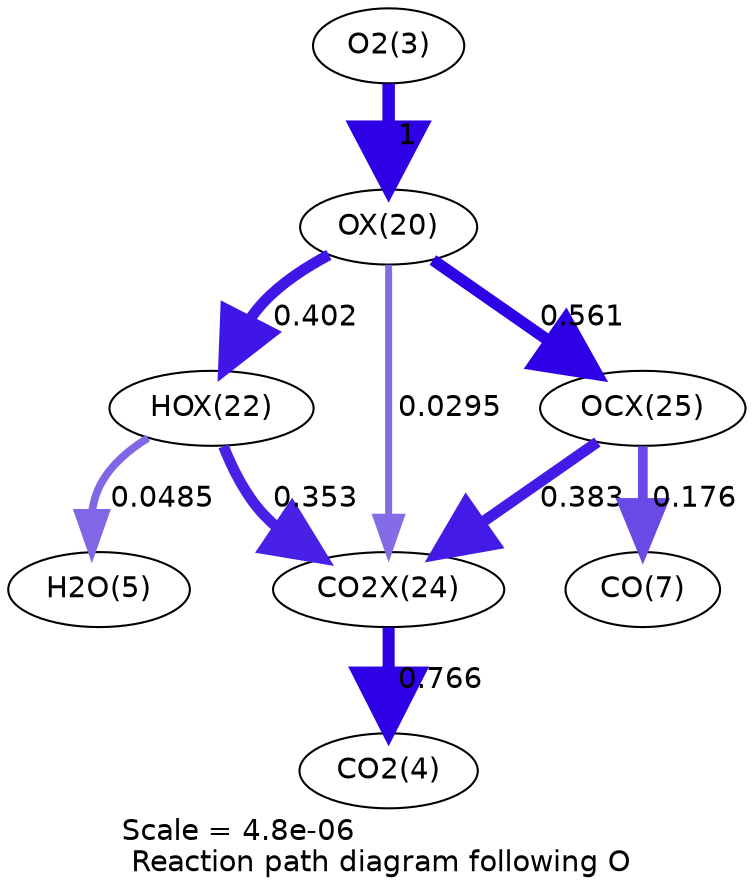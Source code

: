 digraph reaction_paths {
center=1;
s5 -> s23[fontname="Helvetica", penwidth=6, arrowsize=3, color="0.7, 1.5, 0.9"
, label=" 1"];
s23 -> s25[fontname="Helvetica", penwidth=5.31, arrowsize=2.66, color="0.7, 0.902, 0.9"
, label=" 0.402"];
s23 -> s28[fontname="Helvetica", penwidth=5.56, arrowsize=2.78, color="0.7, 1.06, 0.9"
, label=" 0.561"];
s23 -> s27[fontname="Helvetica", penwidth=3.34, arrowsize=1.67, color="0.7, 0.529, 0.9"
, label=" 0.0295"];
s25 -> s7[fontname="Helvetica", penwidth=3.72, arrowsize=1.86, color="0.7, 0.549, 0.9"
, label=" 0.0485"];
s25 -> s27[fontname="Helvetica", penwidth=5.21, arrowsize=2.61, color="0.7, 0.853, 0.9"
, label=" 0.353"];
s28 -> s9[fontname="Helvetica", penwidth=4.69, arrowsize=2.34, color="0.7, 0.676, 0.9"
, label=" 0.176"];
s28 -> s27[fontname="Helvetica", penwidth=5.28, arrowsize=2.64, color="0.7, 0.883, 0.9"
, label=" 0.383"];
s27 -> s6[fontname="Helvetica", penwidth=5.8, arrowsize=2.9, color="0.7, 1.27, 0.9"
, label=" 0.766"];
s5 [ fontname="Helvetica", label="O2(3)"];
s6 [ fontname="Helvetica", label="CO2(4)"];
s7 [ fontname="Helvetica", label="H2O(5)"];
s9 [ fontname="Helvetica", label="CO(7)"];
s23 [ fontname="Helvetica", label="OX(20)"];
s25 [ fontname="Helvetica", label="HOX(22)"];
s27 [ fontname="Helvetica", label="CO2X(24)"];
s28 [ fontname="Helvetica", label="OCX(25)"];
 label = "Scale = 4.8e-06\l Reaction path diagram following O";
 fontname = "Helvetica";
}
